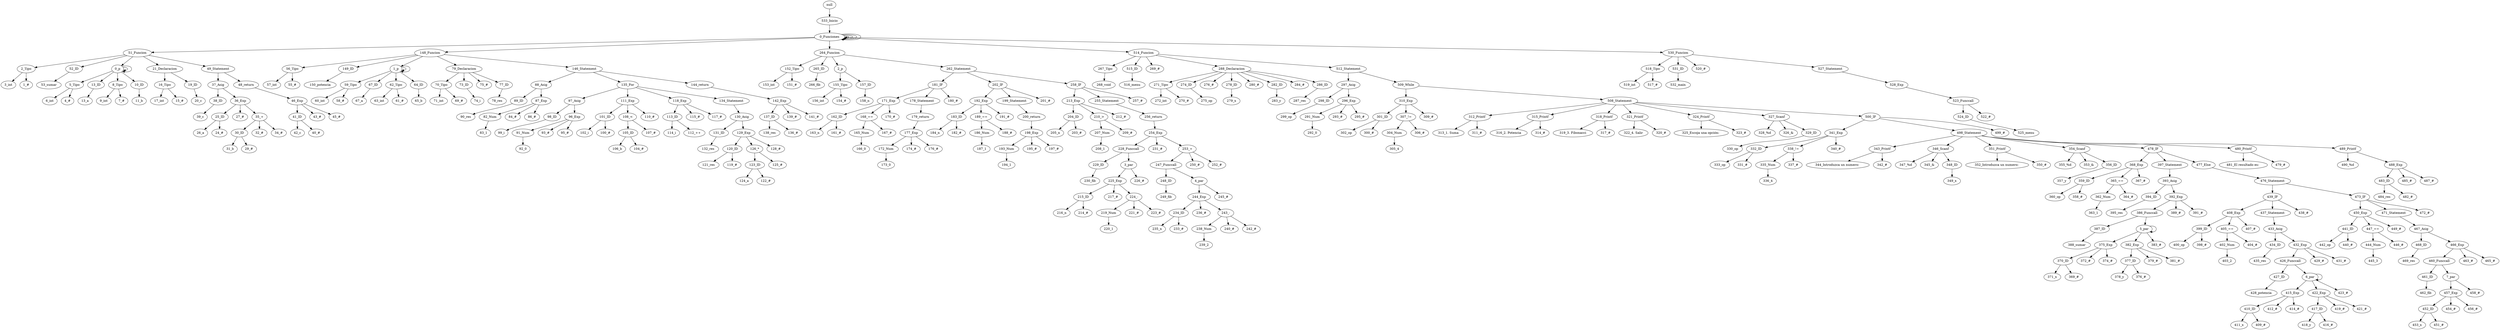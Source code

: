 digraph {
"null" -> "533_Inicio";
"533_Inicio" -> "0_Funciones";
"0_Funciones" -> "0_Funciones";
"0_Funciones" -> "0_Funciones";
"0_Funciones" -> "0_Funciones";
"0_Funciones" -> "0_Funciones";
"0_Funciones" -> "51_Funcion";
"51_Funcion" -> "2_Tipo";
"2_Tipo" -> "3_int";
"2_Tipo" -> "1_#";
"51_Funcion" -> "52_ID";
"52_ID" -> "53_sumar";
"51_Funcion" -> "0_p";
"0_p" -> "5_Tipo";
"5_Tipo" -> "6_int";
"5_Tipo" -> "4_#";
"0_p" -> "0_p";
"0_p" -> "13_ID";
"13_ID" -> "13_a";
"0_p" -> "0_p";
"0_p" -> "8_Tipo";
"8_Tipo" -> "9_int";
"8_Tipo" -> "7_#";
"0_p" -> "10_ID";
"10_ID" -> "11_b";
"51_Funcion" -> "21_Declaracion";
"21_Declaracion" -> "16_Tipo";
"16_Tipo" -> "17_int";
"16_Tipo" -> "15_#";
"21_Declaracion" -> "19_ID";
"19_ID" -> "20_c";
"51_Funcion" -> "49_Statement";
"49_Statement" -> "37_Asig";
"37_Asig" -> "38_ID";
"38_ID" -> "39_c";
"37_Asig" -> "36_Exp";
"36_Exp" -> "25_ID";
"25_ID" -> "26_a";
"25_ID" -> "24_#";
"36_Exp" -> "27_#";
"36_Exp" -> "35_+";
"35_+" -> "30_ID";
"30_ID" -> "31_b";
"30_ID" -> "29_#";
"35_+" -> "32_#";
"35_+" -> "34_#";
"49_Statement" -> "48_return";
"48_return" -> "46_Exp";
"46_Exp" -> "41_ID";
"41_ID" -> "42_c";
"41_ID" -> "40_#";
"46_Exp" -> "43_#";
"46_Exp" -> "45_#";
"0_Funciones" -> "148_Funcion";
"148_Funcion" -> "56_Tipo";
"56_Tipo" -> "57_int";
"56_Tipo" -> "55_#";
"148_Funcion" -> "149_ID";
"149_ID" -> "150_potencia";
"148_Funcion" -> "1_p";
"1_p" -> "59_Tipo";
"59_Tipo" -> "60_int";
"59_Tipo" -> "58_#";
"1_p" -> "1_p";
"1_p" -> "67_ID";
"67_ID" -> "67_a";
"1_p" -> "1_p";
"1_p" -> "62_Tipo";
"62_Tipo" -> "63_int";
"62_Tipo" -> "61_#";
"1_p" -> "64_ID";
"64_ID" -> "65_b";
"148_Funcion" -> "79_Declaracion";
"79_Declaracion" -> "70_Tipo";
"70_Tipo" -> "71_int";
"70_Tipo" -> "69_#";
"79_Declaracion" -> "73_ID";
"73_ID" -> "74_i";
"79_Declaracion" -> "75_#";
"79_Declaracion" -> "77_ID";
"77_ID" -> "78_res";
"148_Funcion" -> "146_Statement";
"146_Statement" -> "88_Asig";
"88_Asig" -> "89_ID";
"89_ID" -> "90_res";
"88_Asig" -> "87_Exp";
"87_Exp" -> "82_Num";
"82_Num" -> "83_1";
"87_Exp" -> "84_#";
"87_Exp" -> "86_#";
"146_Statement" -> "135_For";
"135_For" -> "97_Asig";
"97_Asig" -> "98_ID";
"98_ID" -> "99_i";
"97_Asig" -> "96_Exp";
"96_Exp" -> "91_Num";
"91_Num" -> "92_0";
"96_Exp" -> "93_#";
"96_Exp" -> "95_#";
"135_For" -> "111_Exp";
"111_Exp" -> "101_ID";
"101_ID" -> "102_i";
"101_ID" -> "100_#";
"111_Exp" -> "108_<";
"108_<" -> "105_ID";
"105_ID" -> "106_b";
"105_ID" -> "104_#";
"108_<" -> "107_#";
"111_Exp" -> "110_#";
"135_For" -> "118_Exp";
"118_Exp" -> "113_ID";
"113_ID" -> "114_i";
"113_ID" -> "112_++";
"118_Exp" -> "115_#";
"118_Exp" -> "117_#";
"135_For" -> "134_Statement";
"134_Statement" -> "130_Asig";
"130_Asig" -> "131_ID";
"131_ID" -> "132_res";
"130_Asig" -> "129_Exp";
"129_Exp" -> "120_ID";
"120_ID" -> "121_res";
"120_ID" -> "119_#";
"129_Exp" -> "126_*";
"126_*" -> "123_ID";
"123_ID" -> "124_a";
"123_ID" -> "122_#";
"126_*" -> "125_#";
"129_Exp" -> "128_#";
"146_Statement" -> "144_return";
"144_return" -> "142_Exp";
"142_Exp" -> "137_ID";
"137_ID" -> "138_res";
"137_ID" -> "136_#";
"142_Exp" -> "139_#";
"142_Exp" -> "141_#";
"0_Funciones" -> "264_Funcion";
"264_Funcion" -> "152_Tipo";
"152_Tipo" -> "153_int";
"152_Tipo" -> "151_#";
"264_Funcion" -> "265_ID";
"265_ID" -> "266_fib";
"264_Funcion" -> "2_p";
"2_p" -> "155_Tipo";
"155_Tipo" -> "156_int";
"155_Tipo" -> "154_#";
"2_p" -> "157_ID";
"157_ID" -> "158_n";
"264_Funcion" -> "262_Statement";
"262_Statement" -> "181_IF";
"181_IF" -> "171_Exp";
"171_Exp" -> "162_ID";
"162_ID" -> "163_n";
"162_ID" -> "161_#";
"171_Exp" -> "168_==";
"168_==" -> "165_Num";
"165_Num" -> "166_0";
"168_==" -> "167_#";
"171_Exp" -> "170_#";
"181_IF" -> "178_Statement";
"178_Statement" -> "179_return";
"179_return" -> "177_Exp";
"177_Exp" -> "172_Num";
"172_Num" -> "173_0";
"177_Exp" -> "174_#";
"177_Exp" -> "176_#";
"181_IF" -> "180_#";
"262_Statement" -> "202_IF";
"202_IF" -> "192_Exp";
"192_Exp" -> "183_ID";
"183_ID" -> "184_n";
"183_ID" -> "182_#";
"192_Exp" -> "189_==";
"189_==" -> "186_Num";
"186_Num" -> "187_1";
"189_==" -> "188_#";
"192_Exp" -> "191_#";
"202_IF" -> "199_Statement";
"199_Statement" -> "200_return";
"200_return" -> "198_Exp";
"198_Exp" -> "193_Num";
"193_Num" -> "194_1";
"198_Exp" -> "195_#";
"198_Exp" -> "197_#";
"202_IF" -> "201_#";
"262_Statement" -> "258_IF";
"258_IF" -> "213_Exp";
"213_Exp" -> "204_ID";
"204_ID" -> "205_n";
"204_ID" -> "203_#";
"213_Exp" -> "210_>";
"210_>" -> "207_Num";
"207_Num" -> "208_1";
"210_>" -> "209_#";
"213_Exp" -> "212_#";
"258_IF" -> "255_Statement";
"255_Statement" -> "256_return";
"256_return" -> "254_Exp";
"254_Exp" -> "228_Funccall";
"228_Funccall" -> "229_ID";
"229_ID" -> "230_fib";
"228_Funccall" -> "3_par";
"3_par" -> "225_Exp";
"225_Exp" -> "215_ID";
"215_ID" -> "216_n";
"215_ID" -> "214_#";
"225_Exp" -> "217_#";
"225_Exp" -> "224_-";
"224_-" -> "219_Num";
"219_Num" -> "220_1";
"224_-" -> "221_#";
"224_-" -> "223_#";
"3_par" -> "226_#";
"254_Exp" -> "231_#";
"254_Exp" -> "253_+";
"253_+" -> "247_Funccall";
"247_Funccall" -> "248_ID";
"248_ID" -> "249_fib";
"247_Funccall" -> "4_par";
"4_par" -> "244_Exp";
"244_Exp" -> "234_ID";
"234_ID" -> "235_n";
"234_ID" -> "233_#";
"244_Exp" -> "236_#";
"244_Exp" -> "243_-";
"243_-" -> "238_Num";
"238_Num" -> "239_2";
"243_-" -> "240_#";
"243_-" -> "242_#";
"4_par" -> "245_#";
"253_+" -> "250_#";
"253_+" -> "252_#";
"258_IF" -> "257_#";
"0_Funciones" -> "514_Funcion";
"514_Funcion" -> "267_Tipo";
"267_Tipo" -> "268_void";
"514_Funcion" -> "515_ID";
"515_ID" -> "516_menu";
"514_Funcion" -> "269_#";
"514_Funcion" -> "288_Declaracion";
"288_Declaracion" -> "271_Tipo";
"271_Tipo" -> "272_int";
"271_Tipo" -> "270_#";
"288_Declaracion" -> "274_ID";
"274_ID" -> "275_op";
"288_Declaracion" -> "276_#";
"288_Declaracion" -> "278_ID";
"278_ID" -> "279_x";
"288_Declaracion" -> "280_#";
"288_Declaracion" -> "282_ID";
"282_ID" -> "283_y";
"288_Declaracion" -> "284_#";
"288_Declaracion" -> "286_ID";
"286_ID" -> "287_res";
"514_Funcion" -> "512_Statement";
"512_Statement" -> "297_Asig";
"297_Asig" -> "298_ID";
"298_ID" -> "299_op";
"297_Asig" -> "296_Exp";
"296_Exp" -> "291_Num";
"291_Num" -> "292_0";
"296_Exp" -> "293_#";
"296_Exp" -> "295_#";
"512_Statement" -> "509_While";
"509_While" -> "310_Exp";
"310_Exp" -> "301_ID";
"301_ID" -> "302_op";
"301_ID" -> "300_#";
"310_Exp" -> "307_!=";
"307_!=" -> "304_Num";
"304_Num" -> "305_4";
"307_!=" -> "306_#";
"310_Exp" -> "309_#";
"509_While" -> "508_Statement";
"508_Statement" -> "312_Printf";
"312_Printf" -> "313_1. Suma\n";
"312_Printf" -> "311_#";
"508_Statement" -> "315_Printf";
"315_Printf" -> "316_2. Potencia\n";
"315_Printf" -> "314_#";
"508_Statement" -> "318_Printf";
"318_Printf" -> "319_3. Fibonacci\n";
"318_Printf" -> "317_#";
"508_Statement" -> "321_Printf";
"321_Printf" -> "322_4. Salir\n";
"321_Printf" -> "320_#";
"508_Statement" -> "324_Printf";
"324_Printf" -> "325_Escoja una opción: ";
"324_Printf" -> "323_#";
"508_Statement" -> "327_Scanf";
"327_Scanf" -> "328_%d";
"327_Scanf" -> "326_&";
"327_Scanf" -> "329_ID";
"329_ID" -> "330_op";
"508_Statement" -> "500_IF";
"500_IF" -> "341_Exp";
"341_Exp" -> "332_ID";
"332_ID" -> "333_op";
"332_ID" -> "331_#";
"341_Exp" -> "338_!=";
"338_!=" -> "335_Num";
"335_Num" -> "336_4";
"338_!=" -> "337_#";
"341_Exp" -> "340_#";
"500_IF" -> "498_Statement";
"498_Statement" -> "343_Printf";
"343_Printf" -> "344_Introduzca un numero: ";
"343_Printf" -> "342_#";
"498_Statement" -> "346_Scanf";
"346_Scanf" -> "347_%d";
"346_Scanf" -> "345_&";
"346_Scanf" -> "348_ID";
"348_ID" -> "349_x";
"498_Statement" -> "351_Printf";
"351_Printf" -> "352_Introduzca un numero: ";
"351_Printf" -> "350_#";
"498_Statement" -> "354_Scanf";
"354_Scanf" -> "355_%d";
"354_Scanf" -> "353_&";
"354_Scanf" -> "356_ID";
"356_ID" -> "357_y";
"498_Statement" -> "478_IF";
"478_IF" -> "368_Exp";
"368_Exp" -> "359_ID";
"359_ID" -> "360_op";
"359_ID" -> "358_#";
"368_Exp" -> "365_==";
"365_==" -> "362_Num";
"362_Num" -> "363_1";
"365_==" -> "364_#";
"368_Exp" -> "367_#";
"478_IF" -> "397_Statement";
"397_Statement" -> "393_Asig";
"393_Asig" -> "394_ID";
"394_ID" -> "395_res";
"393_Asig" -> "392_Exp";
"392_Exp" -> "386_Funccall";
"386_Funccall" -> "387_ID";
"387_ID" -> "388_sumar";
"386_Funccall" -> "5_par";
"5_par" -> "375_Exp";
"375_Exp" -> "370_ID";
"370_ID" -> "371_x";
"370_ID" -> "369_#";
"375_Exp" -> "372_#";
"375_Exp" -> "374_#";
"5_par" -> "5_par";
"5_par" -> "382_Exp";
"382_Exp" -> "377_ID";
"377_ID" -> "378_y";
"377_ID" -> "376_#";
"382_Exp" -> "379_#";
"382_Exp" -> "381_#";
"5_par" -> "383_#";
"392_Exp" -> "389_#";
"392_Exp" -> "391_#";
"478_IF" -> "477_Else";
"477_Else" -> "476_Statement";
"476_Statement" -> "439_IF";
"439_IF" -> "408_Exp";
"408_Exp" -> "399_ID";
"399_ID" -> "400_op";
"399_ID" -> "398_#";
"408_Exp" -> "405_==";
"405_==" -> "402_Num";
"402_Num" -> "403_2";
"405_==" -> "404_#";
"408_Exp" -> "407_#";
"439_IF" -> "437_Statement";
"437_Statement" -> "433_Asig";
"433_Asig" -> "434_ID";
"434_ID" -> "435_res";
"433_Asig" -> "432_Exp";
"432_Exp" -> "426_Funccall";
"426_Funccall" -> "427_ID";
"427_ID" -> "428_potencia";
"426_Funccall" -> "6_par";
"6_par" -> "415_Exp";
"415_Exp" -> "410_ID";
"410_ID" -> "411_x";
"410_ID" -> "409_#";
"415_Exp" -> "412_#";
"415_Exp" -> "414_#";
"6_par" -> "6_par";
"6_par" -> "422_Exp";
"422_Exp" -> "417_ID";
"417_ID" -> "418_y";
"417_ID" -> "416_#";
"422_Exp" -> "419_#";
"422_Exp" -> "421_#";
"6_par" -> "423_#";
"432_Exp" -> "429_#";
"432_Exp" -> "431_#";
"439_IF" -> "438_#";
"476_Statement" -> "473_IF";
"473_IF" -> "450_Exp";
"450_Exp" -> "441_ID";
"441_ID" -> "442_op";
"441_ID" -> "440_#";
"450_Exp" -> "447_==";
"447_==" -> "444_Num";
"444_Num" -> "445_3";
"447_==" -> "446_#";
"450_Exp" -> "449_#";
"473_IF" -> "471_Statement";
"471_Statement" -> "467_Asig";
"467_Asig" -> "468_ID";
"468_ID" -> "469_res";
"467_Asig" -> "466_Exp";
"466_Exp" -> "460_Funccall";
"460_Funccall" -> "461_ID";
"461_ID" -> "462_fib";
"460_Funccall" -> "7_par";
"7_par" -> "457_Exp";
"457_Exp" -> "452_ID";
"452_ID" -> "453_x";
"452_ID" -> "451_#";
"457_Exp" -> "454_#";
"457_Exp" -> "456_#";
"7_par" -> "458_#";
"466_Exp" -> "463_#";
"466_Exp" -> "465_#";
"473_IF" -> "472_#";
"498_Statement" -> "480_Printf";
"480_Printf" -> "481_El resultado es: ";
"480_Printf" -> "479_#";
"498_Statement" -> "489_Printf";
"489_Printf" -> "490_%d\n";
"489_Printf" -> "488_Exp";
"488_Exp" -> "483_ID";
"483_ID" -> "484_res";
"483_ID" -> "482_#";
"488_Exp" -> "485_#";
"488_Exp" -> "487_#";
"500_IF" -> "499_#";
"0_Funciones" -> "530_Funcion";
"530_Funcion" -> "518_Tipo";
"518_Tipo" -> "519_int";
"518_Tipo" -> "517_#";
"530_Funcion" -> "531_ID";
"531_ID" -> "532_main";
"530_Funcion" -> "520_#";
"530_Funcion" -> "527_Statement";
"527_Statement" -> "528_Exp";
"528_Exp" -> "523_Funccall";
"523_Funccall" -> "524_ID";
"524_ID" -> "525_menu";
"523_Funccall" -> "522_#";
}